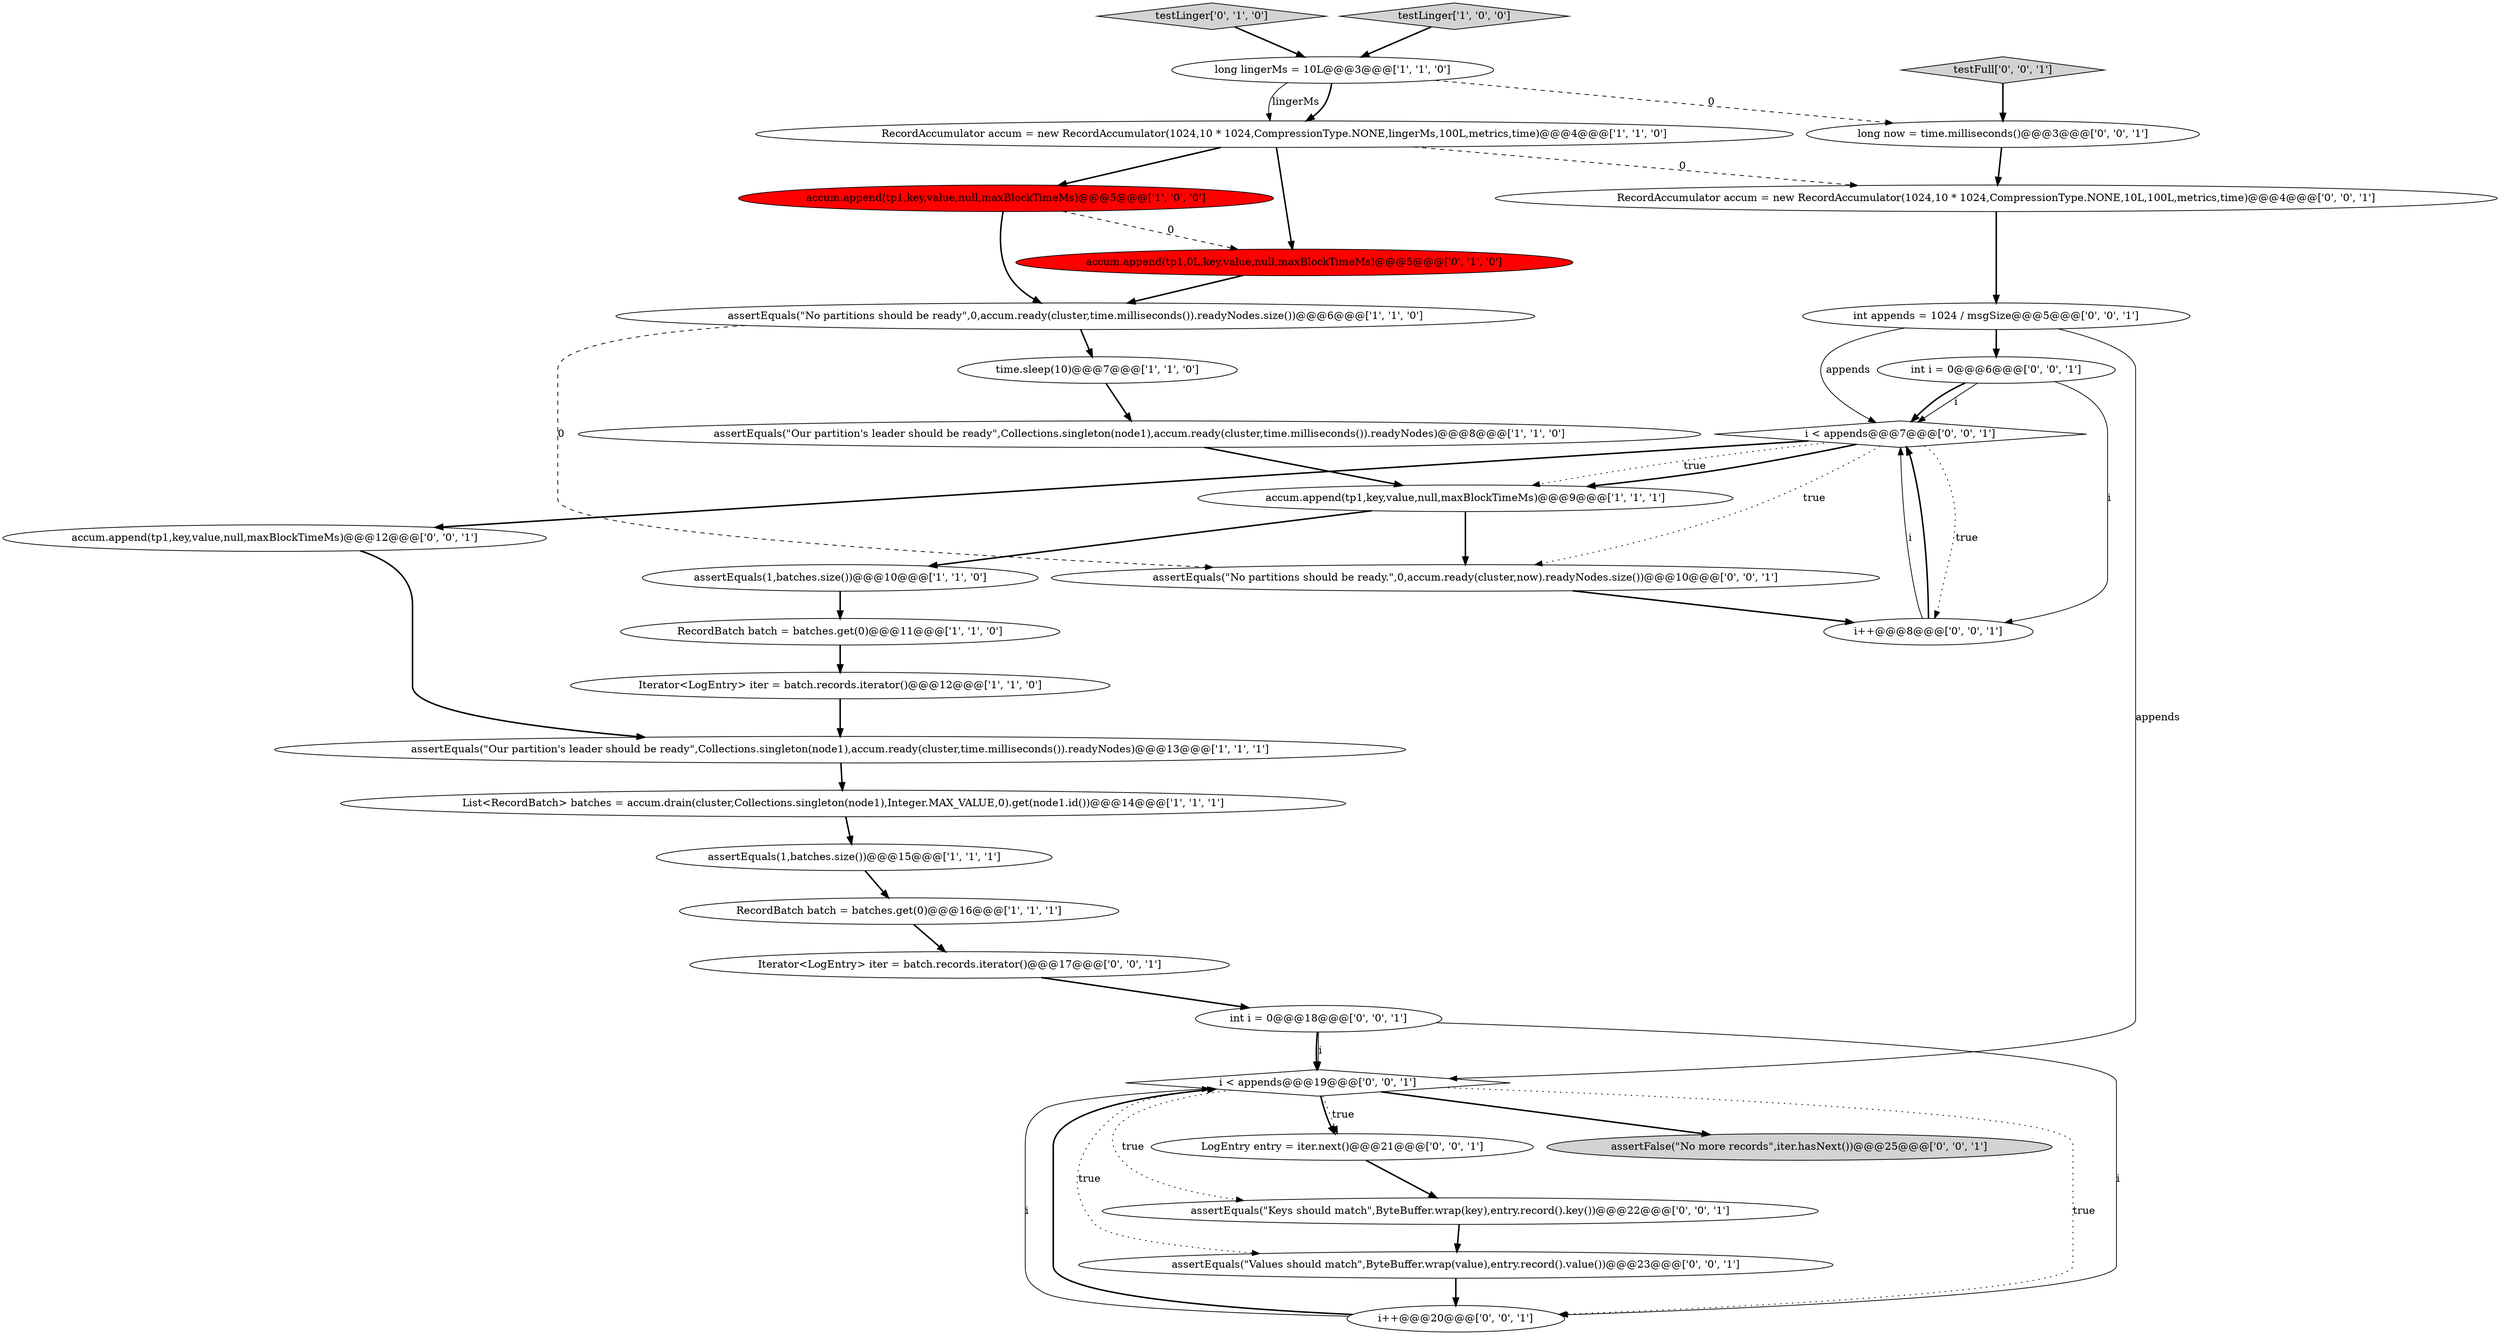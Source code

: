 digraph {
17 [style = filled, label = "long now = time.milliseconds()@@@3@@@['0', '0', '1']", fillcolor = white, shape = ellipse image = "AAA0AAABBB3BBB"];
31 [style = filled, label = "i < appends@@@19@@@['0', '0', '1']", fillcolor = white, shape = diamond image = "AAA0AAABBB3BBB"];
1 [style = filled, label = "RecordBatch batch = batches.get(0)@@@11@@@['1', '1', '0']", fillcolor = white, shape = ellipse image = "AAA0AAABBB1BBB"];
14 [style = filled, label = "assertEquals(1,batches.size())@@@10@@@['1', '1', '0']", fillcolor = white, shape = ellipse image = "AAA0AAABBB1BBB"];
33 [style = filled, label = "assertEquals(\"No partitions should be ready.\",0,accum.ready(cluster,now).readyNodes.size())@@@10@@@['0', '0', '1']", fillcolor = white, shape = ellipse image = "AAA0AAABBB3BBB"];
8 [style = filled, label = "assertEquals(\"Our partition's leader should be ready\",Collections.singleton(node1),accum.ready(cluster,time.milliseconds()).readyNodes)@@@8@@@['1', '1', '0']", fillcolor = white, shape = ellipse image = "AAA0AAABBB1BBB"];
10 [style = filled, label = "accum.append(tp1,key,value,null,maxBlockTimeMs)@@@5@@@['1', '0', '0']", fillcolor = red, shape = ellipse image = "AAA1AAABBB1BBB"];
16 [style = filled, label = "testLinger['0', '1', '0']", fillcolor = lightgray, shape = diamond image = "AAA0AAABBB2BBB"];
23 [style = filled, label = "RecordAccumulator accum = new RecordAccumulator(1024,10 * 1024,CompressionType.NONE,10L,100L,metrics,time)@@@4@@@['0', '0', '1']", fillcolor = white, shape = ellipse image = "AAA0AAABBB3BBB"];
20 [style = filled, label = "i++@@@8@@@['0', '0', '1']", fillcolor = white, shape = ellipse image = "AAA0AAABBB3BBB"];
21 [style = filled, label = "Iterator<LogEntry> iter = batch.records.iterator()@@@17@@@['0', '0', '1']", fillcolor = white, shape = ellipse image = "AAA0AAABBB3BBB"];
2 [style = filled, label = "List<RecordBatch> batches = accum.drain(cluster,Collections.singleton(node1),Integer.MAX_VALUE,0).get(node1.id())@@@14@@@['1', '1', '1']", fillcolor = white, shape = ellipse image = "AAA0AAABBB1BBB"];
26 [style = filled, label = "int i = 0@@@18@@@['0', '0', '1']", fillcolor = white, shape = ellipse image = "AAA0AAABBB3BBB"];
29 [style = filled, label = "assertFalse(\"No more records\",iter.hasNext())@@@25@@@['0', '0', '1']", fillcolor = lightgray, shape = ellipse image = "AAA0AAABBB3BBB"];
6 [style = filled, label = "time.sleep(10)@@@7@@@['1', '1', '0']", fillcolor = white, shape = ellipse image = "AAA0AAABBB1BBB"];
22 [style = filled, label = "assertEquals(\"Keys should match\",ByteBuffer.wrap(key),entry.record().key())@@@22@@@['0', '0', '1']", fillcolor = white, shape = ellipse image = "AAA0AAABBB3BBB"];
4 [style = filled, label = "Iterator<LogEntry> iter = batch.records.iterator()@@@12@@@['1', '1', '0']", fillcolor = white, shape = ellipse image = "AAA0AAABBB1BBB"];
5 [style = filled, label = "RecordBatch batch = batches.get(0)@@@16@@@['1', '1', '1']", fillcolor = white, shape = ellipse image = "AAA0AAABBB1BBB"];
24 [style = filled, label = "LogEntry entry = iter.next()@@@21@@@['0', '0', '1']", fillcolor = white, shape = ellipse image = "AAA0AAABBB3BBB"];
18 [style = filled, label = "testFull['0', '0', '1']", fillcolor = lightgray, shape = diamond image = "AAA0AAABBB3BBB"];
0 [style = filled, label = "assertEquals(\"Our partition's leader should be ready\",Collections.singleton(node1),accum.ready(cluster,time.milliseconds()).readyNodes)@@@13@@@['1', '1', '1']", fillcolor = white, shape = ellipse image = "AAA0AAABBB1BBB"];
7 [style = filled, label = "testLinger['1', '0', '0']", fillcolor = lightgray, shape = diamond image = "AAA0AAABBB1BBB"];
9 [style = filled, label = "assertEquals(1,batches.size())@@@15@@@['1', '1', '1']", fillcolor = white, shape = ellipse image = "AAA0AAABBB1BBB"];
30 [style = filled, label = "i < appends@@@7@@@['0', '0', '1']", fillcolor = white, shape = diamond image = "AAA0AAABBB3BBB"];
3 [style = filled, label = "long lingerMs = 10L@@@3@@@['1', '1', '0']", fillcolor = white, shape = ellipse image = "AAA0AAABBB1BBB"];
19 [style = filled, label = "accum.append(tp1,key,value,null,maxBlockTimeMs)@@@12@@@['0', '0', '1']", fillcolor = white, shape = ellipse image = "AAA0AAABBB3BBB"];
25 [style = filled, label = "int appends = 1024 / msgSize@@@5@@@['0', '0', '1']", fillcolor = white, shape = ellipse image = "AAA0AAABBB3BBB"];
27 [style = filled, label = "int i = 0@@@6@@@['0', '0', '1']", fillcolor = white, shape = ellipse image = "AAA0AAABBB3BBB"];
12 [style = filled, label = "accum.append(tp1,key,value,null,maxBlockTimeMs)@@@9@@@['1', '1', '1']", fillcolor = white, shape = ellipse image = "AAA0AAABBB1BBB"];
28 [style = filled, label = "assertEquals(\"Values should match\",ByteBuffer.wrap(value),entry.record().value())@@@23@@@['0', '0', '1']", fillcolor = white, shape = ellipse image = "AAA0AAABBB3BBB"];
15 [style = filled, label = "accum.append(tp1,0L,key,value,null,maxBlockTimeMs)@@@5@@@['0', '1', '0']", fillcolor = red, shape = ellipse image = "AAA1AAABBB2BBB"];
32 [style = filled, label = "i++@@@20@@@['0', '0', '1']", fillcolor = white, shape = ellipse image = "AAA0AAABBB3BBB"];
11 [style = filled, label = "assertEquals(\"No partitions should be ready\",0,accum.ready(cluster,time.milliseconds()).readyNodes.size())@@@6@@@['1', '1', '0']", fillcolor = white, shape = ellipse image = "AAA0AAABBB1BBB"];
13 [style = filled, label = "RecordAccumulator accum = new RecordAccumulator(1024,10 * 1024,CompressionType.NONE,lingerMs,100L,metrics,time)@@@4@@@['1', '1', '0']", fillcolor = white, shape = ellipse image = "AAA0AAABBB1BBB"];
10->15 [style = dashed, label="0"];
13->10 [style = bold, label=""];
16->3 [style = bold, label=""];
31->22 [style = dotted, label="true"];
23->25 [style = bold, label=""];
1->4 [style = bold, label=""];
25->30 [style = solid, label="appends"];
3->17 [style = dashed, label="0"];
33->20 [style = bold, label=""];
27->30 [style = solid, label="i"];
25->31 [style = solid, label="appends"];
11->33 [style = dashed, label="0"];
31->24 [style = bold, label=""];
27->30 [style = bold, label=""];
11->6 [style = bold, label=""];
0->2 [style = bold, label=""];
18->17 [style = bold, label=""];
30->12 [style = dotted, label="true"];
31->29 [style = bold, label=""];
22->28 [style = bold, label=""];
2->9 [style = bold, label=""];
24->22 [style = bold, label=""];
13->23 [style = dashed, label="0"];
27->20 [style = solid, label="i"];
17->23 [style = bold, label=""];
7->3 [style = bold, label=""];
14->1 [style = bold, label=""];
19->0 [style = bold, label=""];
4->0 [style = bold, label=""];
28->32 [style = bold, label=""];
31->32 [style = dotted, label="true"];
25->27 [style = bold, label=""];
5->21 [style = bold, label=""];
30->19 [style = bold, label=""];
21->26 [style = bold, label=""];
26->31 [style = bold, label=""];
30->12 [style = bold, label=""];
26->31 [style = solid, label="i"];
32->31 [style = solid, label="i"];
15->11 [style = bold, label=""];
31->28 [style = dotted, label="true"];
30->20 [style = dotted, label="true"];
6->8 [style = bold, label=""];
12->14 [style = bold, label=""];
12->33 [style = bold, label=""];
3->13 [style = bold, label=""];
9->5 [style = bold, label=""];
20->30 [style = solid, label="i"];
31->24 [style = dotted, label="true"];
13->15 [style = bold, label=""];
3->13 [style = solid, label="lingerMs"];
20->30 [style = bold, label=""];
32->31 [style = bold, label=""];
8->12 [style = bold, label=""];
26->32 [style = solid, label="i"];
30->33 [style = dotted, label="true"];
10->11 [style = bold, label=""];
}
